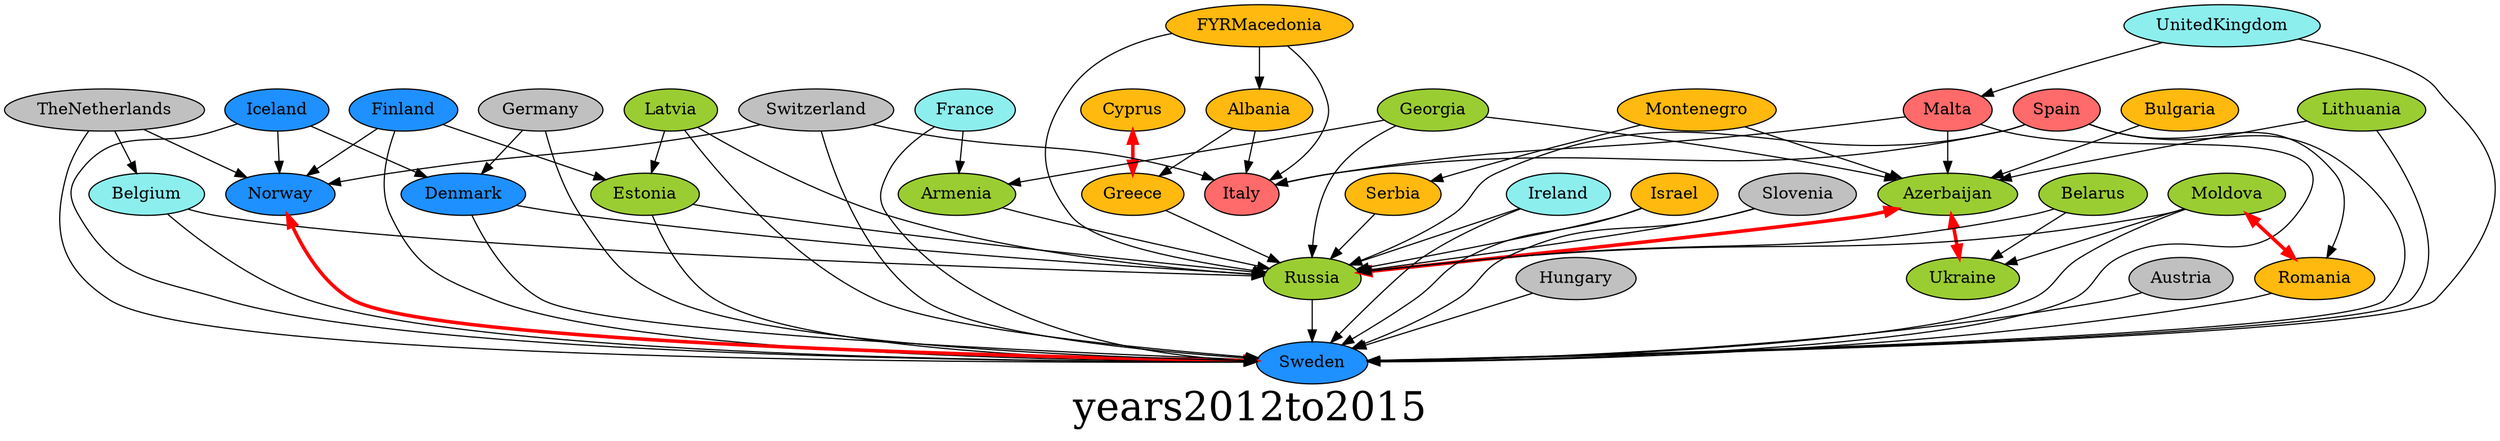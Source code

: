 digraph{ graph [label=years2012to2015, fontsize=34]; Albania [style=filled,fillcolor=darkgoldenrod1]; Greece [style=filled,fillcolor=darkgoldenrod1]; Albania [style=filled,fillcolor=darkgoldenrod1]; Italy [style=filled,fillcolor=indianred1]; Armenia [style=filled,fillcolor=olivedrab3]; Russia [style=filled,fillcolor=olivedrab3]; Austria [style=filled,fillcolor=gray]; Sweden [style=filled,fillcolor=dodgerblue]; Azerbaijan [style=filled,fillcolor=olivedrab3]; Russia [style=filled,fillcolor=olivedrab3]; Azerbaijan [style=filled,fillcolor=olivedrab3]; Ukraine [style=filled,fillcolor=olivedrab3]; Belarus [style=filled,fillcolor=olivedrab3]; Russia [style=filled,fillcolor=olivedrab3]; Belarus [style=filled,fillcolor=olivedrab3]; Ukraine [style=filled,fillcolor=olivedrab3]; Belgium [style=filled,fillcolor=darkslategray2]; Russia [style=filled,fillcolor=olivedrab3]; Belgium [style=filled,fillcolor=darkslategray2]; Sweden [style=filled,fillcolor=dodgerblue]; Bulgaria [style=filled,fillcolor=darkgoldenrod1]; Azerbaijan [style=filled,fillcolor=olivedrab3]; Cyprus [style=filled,fillcolor=darkgoldenrod1]; Greece [style=filled,fillcolor=darkgoldenrod1]; Denmark [style=filled,fillcolor=dodgerblue]; Russia [style=filled,fillcolor=olivedrab3]; Denmark [style=filled,fillcolor=dodgerblue]; Sweden [style=filled,fillcolor=dodgerblue]; Estonia [style=filled,fillcolor=olivedrab3]; Russia [style=filled,fillcolor=olivedrab3]; Estonia [style=filled,fillcolor=olivedrab3]; Sweden [style=filled,fillcolor=dodgerblue]; FYRMacedonia [style=filled,fillcolor=darkgoldenrod1]; Albania [style=filled,fillcolor=darkgoldenrod1]; FYRMacedonia [style=filled,fillcolor=darkgoldenrod1]; Italy [style=filled,fillcolor=indianred1]; FYRMacedonia [style=filled,fillcolor=darkgoldenrod1]; Russia [style=filled,fillcolor=olivedrab3]; Finland [style=filled,fillcolor=dodgerblue]; Estonia [style=filled,fillcolor=olivedrab3]; Finland [style=filled,fillcolor=dodgerblue]; Norway [style=filled,fillcolor=dodgerblue]; Finland [style=filled,fillcolor=dodgerblue]; Sweden [style=filled,fillcolor=dodgerblue]; France [style=filled,fillcolor=darkslategray2]; Armenia [style=filled,fillcolor=olivedrab3]; France [style=filled,fillcolor=darkslategray2]; Sweden [style=filled,fillcolor=dodgerblue]; Georgia [style=filled,fillcolor=olivedrab3]; Armenia [style=filled,fillcolor=olivedrab3]; Georgia [style=filled,fillcolor=olivedrab3]; Azerbaijan [style=filled,fillcolor=olivedrab3]; Georgia [style=filled,fillcolor=olivedrab3]; Russia [style=filled,fillcolor=olivedrab3]; Germany [style=filled,fillcolor=gray]; Denmark [style=filled,fillcolor=dodgerblue]; Germany [style=filled,fillcolor=gray]; Sweden [style=filled,fillcolor=dodgerblue]; Greece [style=filled,fillcolor=darkgoldenrod1]; Cyprus [style=filled,fillcolor=darkgoldenrod1]; Greece [style=filled,fillcolor=darkgoldenrod1]; Russia [style=filled,fillcolor=olivedrab3]; Hungary [style=filled,fillcolor=gray]; Sweden [style=filled,fillcolor=dodgerblue]; Iceland [style=filled,fillcolor=dodgerblue]; Denmark [style=filled,fillcolor=dodgerblue]; Iceland [style=filled,fillcolor=dodgerblue]; Norway [style=filled,fillcolor=dodgerblue]; Iceland [style=filled,fillcolor=dodgerblue]; Sweden [style=filled,fillcolor=dodgerblue]; Ireland [style=filled,fillcolor=darkslategray2]; Russia [style=filled,fillcolor=olivedrab3]; Ireland [style=filled,fillcolor=darkslategray2]; Sweden [style=filled,fillcolor=dodgerblue]; Israel [style=filled,fillcolor=darkgoldenrod1]; Russia [style=filled,fillcolor=olivedrab3]; Israel [style=filled,fillcolor=darkgoldenrod1]; Sweden [style=filled,fillcolor=dodgerblue]; Latvia [style=filled,fillcolor=olivedrab3]; Estonia [style=filled,fillcolor=olivedrab3]; Latvia [style=filled,fillcolor=olivedrab3]; Russia [style=filled,fillcolor=olivedrab3]; Latvia [style=filled,fillcolor=olivedrab3]; Sweden [style=filled,fillcolor=dodgerblue]; Lithuania [style=filled,fillcolor=olivedrab3]; Azerbaijan [style=filled,fillcolor=olivedrab3]; Lithuania [style=filled,fillcolor=olivedrab3]; Sweden [style=filled,fillcolor=dodgerblue]; Malta [style=filled,fillcolor=indianred1]; Azerbaijan [style=filled,fillcolor=olivedrab3]; Malta [style=filled,fillcolor=indianred1]; Italy [style=filled,fillcolor=indianred1]; Malta [style=filled,fillcolor=indianred1]; Sweden [style=filled,fillcolor=dodgerblue]; Moldova [style=filled,fillcolor=olivedrab3]; Romania [style=filled,fillcolor=darkgoldenrod1]; Moldova [style=filled,fillcolor=olivedrab3]; Russia [style=filled,fillcolor=olivedrab3]; Moldova [style=filled,fillcolor=olivedrab3]; Sweden [style=filled,fillcolor=dodgerblue]; Moldova [style=filled,fillcolor=olivedrab3]; Ukraine [style=filled,fillcolor=olivedrab3]; Montenegro [style=filled,fillcolor=darkgoldenrod1]; Azerbaijan [style=filled,fillcolor=olivedrab3]; Montenegro [style=filled,fillcolor=darkgoldenrod1]; Serbia [style=filled,fillcolor=darkgoldenrod1]; Norway [style=filled,fillcolor=dodgerblue]; Sweden [style=filled,fillcolor=dodgerblue]; Romania [style=filled,fillcolor=darkgoldenrod1]; Moldova [style=filled,fillcolor=olivedrab3]; Romania [style=filled,fillcolor=darkgoldenrod1]; Sweden [style=filled,fillcolor=dodgerblue]; Russia [style=filled,fillcolor=olivedrab3]; Azerbaijan [style=filled,fillcolor=olivedrab3]; Russia [style=filled,fillcolor=olivedrab3]; Sweden [style=filled,fillcolor=dodgerblue]; Serbia [style=filled,fillcolor=darkgoldenrod1]; Russia [style=filled,fillcolor=olivedrab3]; Slovenia [style=filled,fillcolor=gray]; Russia [style=filled,fillcolor=olivedrab3]; Slovenia [style=filled,fillcolor=gray]; Sweden [style=filled,fillcolor=dodgerblue]; Spain [style=filled,fillcolor=indianred1]; Italy [style=filled,fillcolor=indianred1]; Spain [style=filled,fillcolor=indianred1]; Romania [style=filled,fillcolor=darkgoldenrod1]; Spain [style=filled,fillcolor=indianred1]; Russia [style=filled,fillcolor=olivedrab3]; Spain [style=filled,fillcolor=indianred1]; Sweden [style=filled,fillcolor=dodgerblue]; Norway [style=filled,fillcolor=dodgerblue]; Switzerland [style=filled,fillcolor=gray]; Italy [style=filled,fillcolor=indianred1]; Switzerland [style=filled,fillcolor=gray]; Norway [style=filled,fillcolor=dodgerblue]; Switzerland [style=filled,fillcolor=gray]; Sweden [style=filled,fillcolor=dodgerblue]; TheNetherlands [style=filled,fillcolor=gray]; Belgium [style=filled,fillcolor=darkslategray2]; TheNetherlands [style=filled,fillcolor=gray]; Norway [style=filled,fillcolor=dodgerblue]; TheNetherlands [style=filled,fillcolor=gray]; Sweden [style=filled,fillcolor=dodgerblue]; Ukraine [style=filled,fillcolor=olivedrab3]; Azerbaijan [style=filled,fillcolor=olivedrab3]; UnitedKingdom [style=filled,fillcolor=darkslategray2]; Malta [style=filled,fillcolor=indianred1]; UnitedKingdom [style=filled,fillcolor=darkslategray2]; Sweden [style=filled,fillcolor=dodgerblue]; Azerbaijan->Russia [dir=both color=red penwidth=3];Azerbaijan->Ukraine [dir=both color=red penwidth=3];Cyprus->Greece [dir=both color=red penwidth=3];Moldova->Romania [dir=both color=red penwidth=3];Norway->Sweden [dir=both color=red penwidth=3];Albania->Greece;Albania->Italy;Armenia->Russia;Austria->Sweden;Belarus->Russia;Belarus->Ukraine;Belgium->Russia;Belgium->Sweden;Bulgaria->Azerbaijan;Denmark->Russia;Denmark->Sweden;Estonia->Russia;Estonia->Sweden;FYRMacedonia->Albania;FYRMacedonia->Italy;FYRMacedonia->Russia;Finland->Estonia;Finland->Norway;Finland->Sweden;France->Armenia;France->Sweden;Georgia->Armenia;Georgia->Azerbaijan;Georgia->Russia;Germany->Denmark;Germany->Sweden;Greece->Russia;Hungary->Sweden;Iceland->Denmark;Iceland->Norway;Iceland->Sweden;Ireland->Russia;Ireland->Sweden;Israel->Russia;Israel->Sweden;Latvia->Estonia;Latvia->Russia;Latvia->Sweden;Lithuania->Azerbaijan;Lithuania->Sweden;Malta->Azerbaijan;Malta->Italy;Malta->Sweden;Moldova->Russia;Moldova->Sweden;Moldova->Ukraine;Montenegro->Azerbaijan;Montenegro->Serbia;Romania->Sweden;Russia->Sweden;Serbia->Russia;Slovenia->Russia;Slovenia->Sweden;Spain->Italy;Spain->Romania;Spain->Russia;Spain->Sweden;Switzerland->Italy;Switzerland->Norway;Switzerland->Sweden;TheNetherlands->Belgium;TheNetherlands->Norway;TheNetherlands->Sweden;UnitedKingdom->Malta;UnitedKingdom->Sweden;}
